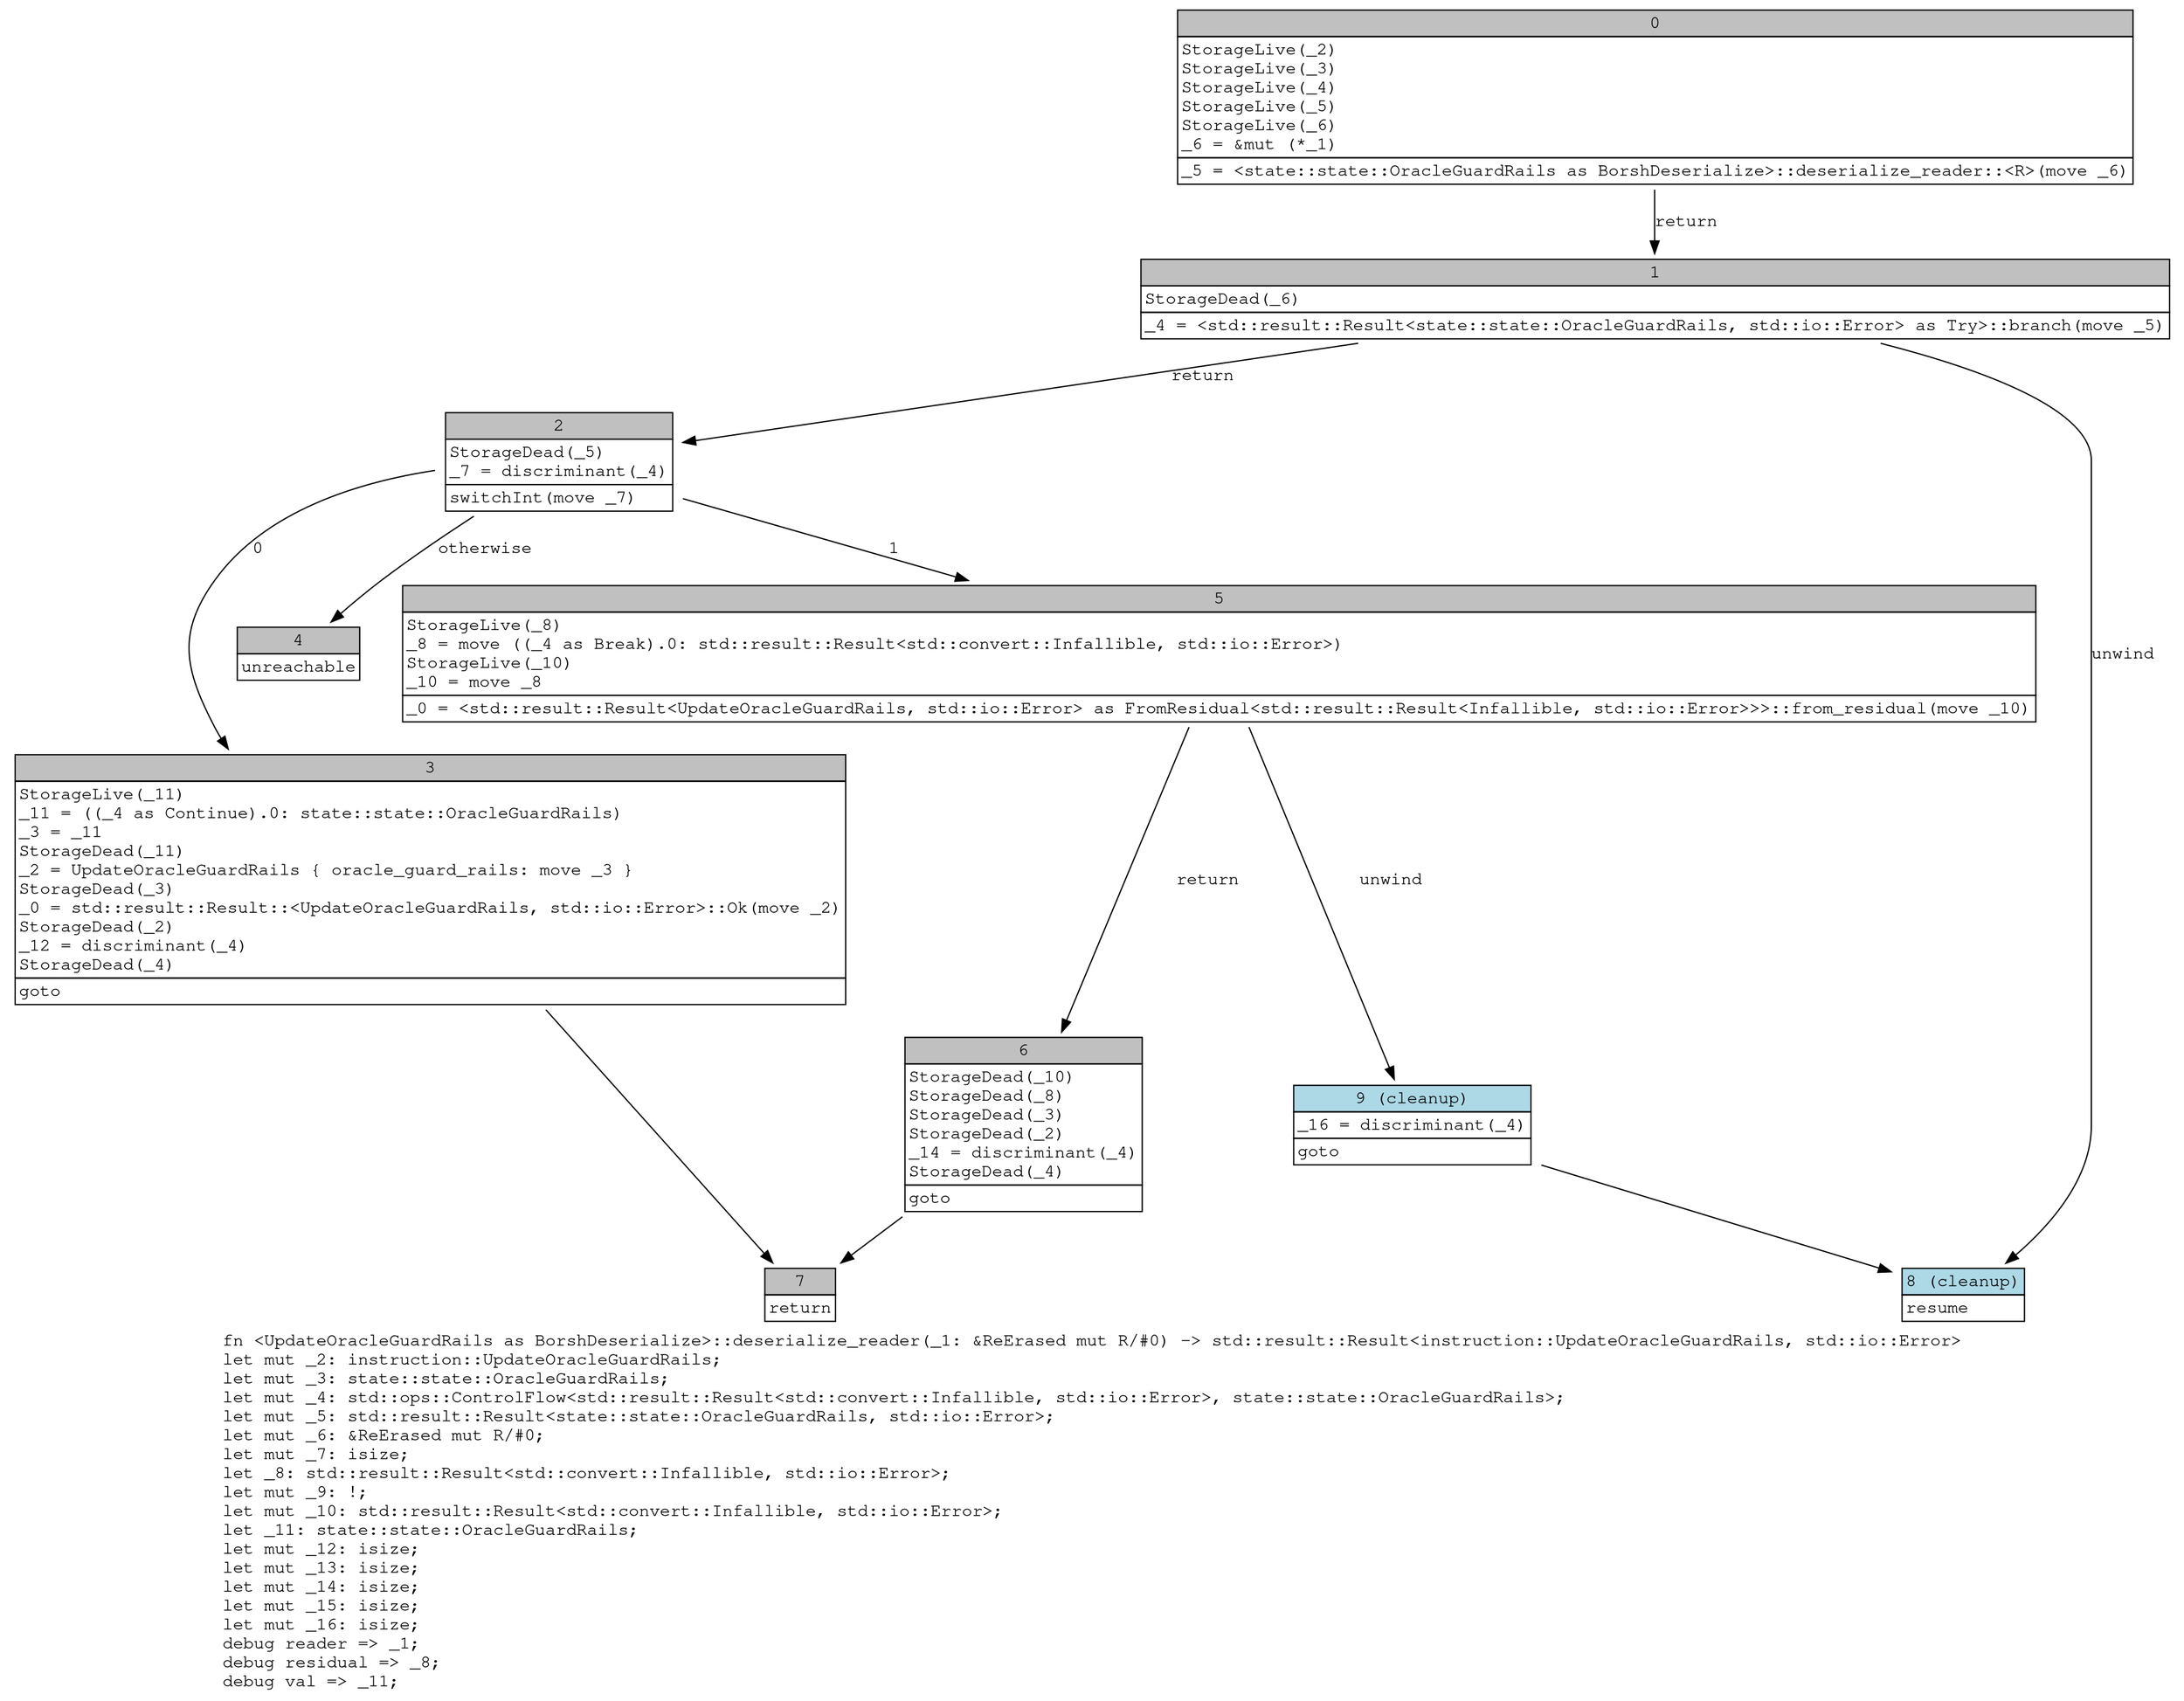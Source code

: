 digraph Mir_0_21933 {
    graph [fontname="Courier, monospace"];
    node [fontname="Courier, monospace"];
    edge [fontname="Courier, monospace"];
    label=<fn &lt;UpdateOracleGuardRails as BorshDeserialize&gt;::deserialize_reader(_1: &amp;ReErased mut R/#0) -&gt; std::result::Result&lt;instruction::UpdateOracleGuardRails, std::io::Error&gt;<br align="left"/>let mut _2: instruction::UpdateOracleGuardRails;<br align="left"/>let mut _3: state::state::OracleGuardRails;<br align="left"/>let mut _4: std::ops::ControlFlow&lt;std::result::Result&lt;std::convert::Infallible, std::io::Error&gt;, state::state::OracleGuardRails&gt;;<br align="left"/>let mut _5: std::result::Result&lt;state::state::OracleGuardRails, std::io::Error&gt;;<br align="left"/>let mut _6: &amp;ReErased mut R/#0;<br align="left"/>let mut _7: isize;<br align="left"/>let _8: std::result::Result&lt;std::convert::Infallible, std::io::Error&gt;;<br align="left"/>let mut _9: !;<br align="left"/>let mut _10: std::result::Result&lt;std::convert::Infallible, std::io::Error&gt;;<br align="left"/>let _11: state::state::OracleGuardRails;<br align="left"/>let mut _12: isize;<br align="left"/>let mut _13: isize;<br align="left"/>let mut _14: isize;<br align="left"/>let mut _15: isize;<br align="left"/>let mut _16: isize;<br align="left"/>debug reader =&gt; _1;<br align="left"/>debug residual =&gt; _8;<br align="left"/>debug val =&gt; _11;<br align="left"/>>;
    bb0__0_21933 [shape="none", label=<<table border="0" cellborder="1" cellspacing="0"><tr><td bgcolor="gray" align="center" colspan="1">0</td></tr><tr><td align="left" balign="left">StorageLive(_2)<br/>StorageLive(_3)<br/>StorageLive(_4)<br/>StorageLive(_5)<br/>StorageLive(_6)<br/>_6 = &amp;mut (*_1)<br/></td></tr><tr><td align="left">_5 = &lt;state::state::OracleGuardRails as BorshDeserialize&gt;::deserialize_reader::&lt;R&gt;(move _6)</td></tr></table>>];
    bb1__0_21933 [shape="none", label=<<table border="0" cellborder="1" cellspacing="0"><tr><td bgcolor="gray" align="center" colspan="1">1</td></tr><tr><td align="left" balign="left">StorageDead(_6)<br/></td></tr><tr><td align="left">_4 = &lt;std::result::Result&lt;state::state::OracleGuardRails, std::io::Error&gt; as Try&gt;::branch(move _5)</td></tr></table>>];
    bb2__0_21933 [shape="none", label=<<table border="0" cellborder="1" cellspacing="0"><tr><td bgcolor="gray" align="center" colspan="1">2</td></tr><tr><td align="left" balign="left">StorageDead(_5)<br/>_7 = discriminant(_4)<br/></td></tr><tr><td align="left">switchInt(move _7)</td></tr></table>>];
    bb3__0_21933 [shape="none", label=<<table border="0" cellborder="1" cellspacing="0"><tr><td bgcolor="gray" align="center" colspan="1">3</td></tr><tr><td align="left" balign="left">StorageLive(_11)<br/>_11 = ((_4 as Continue).0: state::state::OracleGuardRails)<br/>_3 = _11<br/>StorageDead(_11)<br/>_2 = UpdateOracleGuardRails { oracle_guard_rails: move _3 }<br/>StorageDead(_3)<br/>_0 = std::result::Result::&lt;UpdateOracleGuardRails, std::io::Error&gt;::Ok(move _2)<br/>StorageDead(_2)<br/>_12 = discriminant(_4)<br/>StorageDead(_4)<br/></td></tr><tr><td align="left">goto</td></tr></table>>];
    bb4__0_21933 [shape="none", label=<<table border="0" cellborder="1" cellspacing="0"><tr><td bgcolor="gray" align="center" colspan="1">4</td></tr><tr><td align="left">unreachable</td></tr></table>>];
    bb5__0_21933 [shape="none", label=<<table border="0" cellborder="1" cellspacing="0"><tr><td bgcolor="gray" align="center" colspan="1">5</td></tr><tr><td align="left" balign="left">StorageLive(_8)<br/>_8 = move ((_4 as Break).0: std::result::Result&lt;std::convert::Infallible, std::io::Error&gt;)<br/>StorageLive(_10)<br/>_10 = move _8<br/></td></tr><tr><td align="left">_0 = &lt;std::result::Result&lt;UpdateOracleGuardRails, std::io::Error&gt; as FromResidual&lt;std::result::Result&lt;Infallible, std::io::Error&gt;&gt;&gt;::from_residual(move _10)</td></tr></table>>];
    bb6__0_21933 [shape="none", label=<<table border="0" cellborder="1" cellspacing="0"><tr><td bgcolor="gray" align="center" colspan="1">6</td></tr><tr><td align="left" balign="left">StorageDead(_10)<br/>StorageDead(_8)<br/>StorageDead(_3)<br/>StorageDead(_2)<br/>_14 = discriminant(_4)<br/>StorageDead(_4)<br/></td></tr><tr><td align="left">goto</td></tr></table>>];
    bb7__0_21933 [shape="none", label=<<table border="0" cellborder="1" cellspacing="0"><tr><td bgcolor="gray" align="center" colspan="1">7</td></tr><tr><td align="left">return</td></tr></table>>];
    bb8__0_21933 [shape="none", label=<<table border="0" cellborder="1" cellspacing="0"><tr><td bgcolor="lightblue" align="center" colspan="1">8 (cleanup)</td></tr><tr><td align="left">resume</td></tr></table>>];
    bb9__0_21933 [shape="none", label=<<table border="0" cellborder="1" cellspacing="0"><tr><td bgcolor="lightblue" align="center" colspan="1">9 (cleanup)</td></tr><tr><td align="left" balign="left">_16 = discriminant(_4)<br/></td></tr><tr><td align="left">goto</td></tr></table>>];
    bb0__0_21933 -> bb1__0_21933 [label="return"];
    bb1__0_21933 -> bb2__0_21933 [label="return"];
    bb1__0_21933 -> bb8__0_21933 [label="unwind"];
    bb2__0_21933 -> bb3__0_21933 [label="0"];
    bb2__0_21933 -> bb5__0_21933 [label="1"];
    bb2__0_21933 -> bb4__0_21933 [label="otherwise"];
    bb3__0_21933 -> bb7__0_21933 [label=""];
    bb5__0_21933 -> bb6__0_21933 [label="return"];
    bb5__0_21933 -> bb9__0_21933 [label="unwind"];
    bb6__0_21933 -> bb7__0_21933 [label=""];
    bb9__0_21933 -> bb8__0_21933 [label=""];
}
